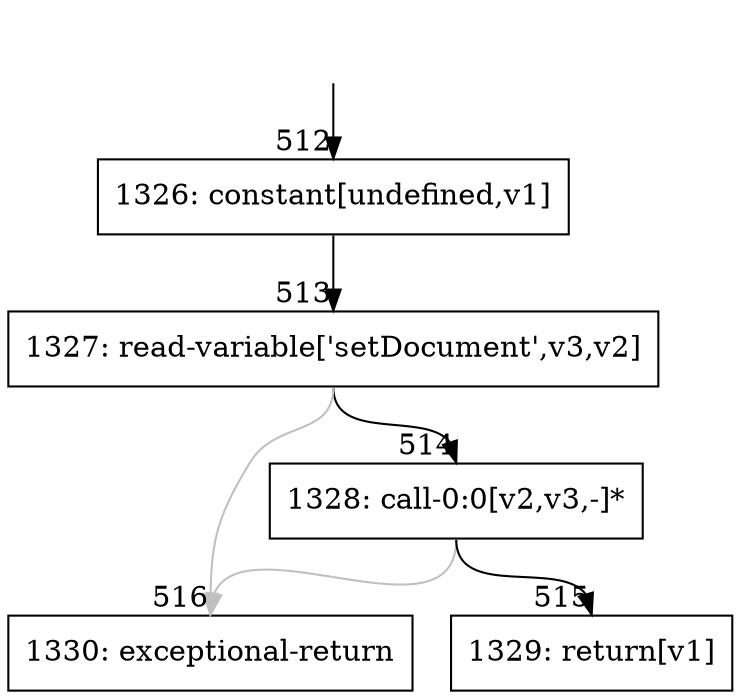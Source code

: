 digraph {
rankdir="TD"
BB_entry47[shape=none,label=""];
BB_entry47 -> BB512 [tailport=s, headport=n, headlabel="    512"]
BB512 [shape=record label="{1326: constant[undefined,v1]}" ] 
BB512 -> BB513 [tailport=s, headport=n, headlabel="      513"]
BB513 [shape=record label="{1327: read-variable['setDocument',v3,v2]}" ] 
BB513 -> BB514 [tailport=s, headport=n, headlabel="      514"]
BB513 -> BB516 [tailport=s, headport=n, color=gray, headlabel="      516"]
BB514 [shape=record label="{1328: call-0:0[v2,v3,-]*}" ] 
BB514 -> BB515 [tailport=s, headport=n, headlabel="      515"]
BB514 -> BB516 [tailport=s, headport=n, color=gray]
BB515 [shape=record label="{1329: return[v1]}" ] 
BB516 [shape=record label="{1330: exceptional-return}" ] 
}

